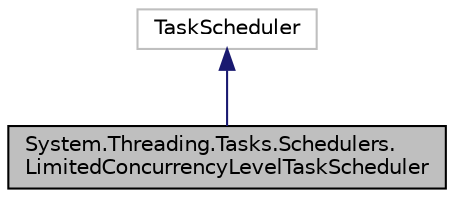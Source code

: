 digraph "System.Threading.Tasks.Schedulers.LimitedConcurrencyLevelTaskScheduler"
{
  edge [fontname="Helvetica",fontsize="10",labelfontname="Helvetica",labelfontsize="10"];
  node [fontname="Helvetica",fontsize="10",shape=record];
  Node0 [label="System.Threading.Tasks.Schedulers.\lLimitedConcurrencyLevelTaskScheduler",height=0.2,width=0.4,color="black", fillcolor="grey75", style="filled", fontcolor="black"];
  Node1 -> Node0 [dir="back",color="midnightblue",fontsize="10",style="solid",fontname="Helvetica"];
  Node1 [label="TaskScheduler",height=0.2,width=0.4,color="grey75", fillcolor="white", style="filled"];
}
